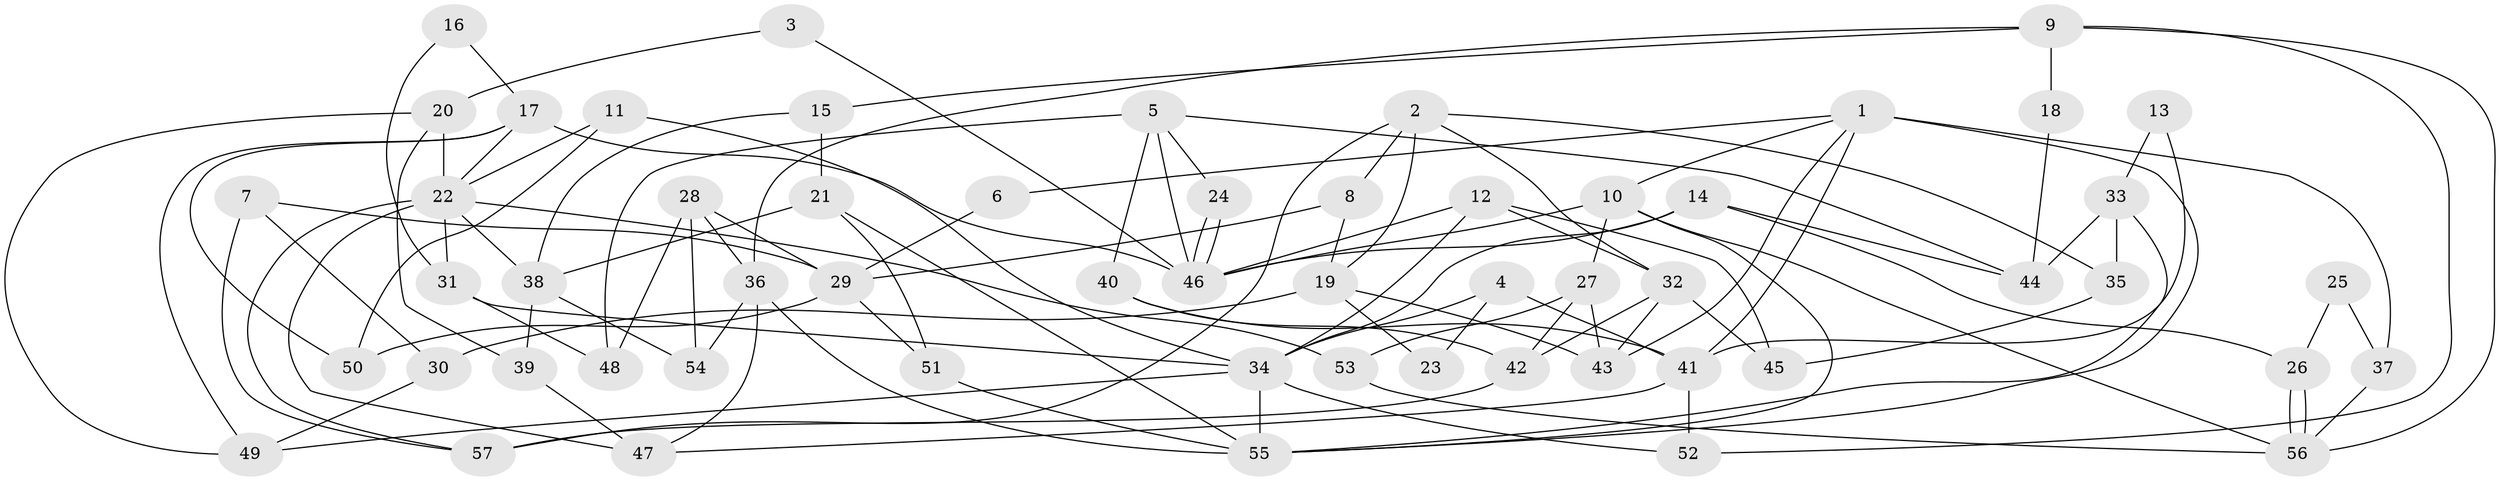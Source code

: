 // coarse degree distribution, {5: 0.14285714285714285, 2: 0.22857142857142856, 4: 0.2, 9: 0.05714285714285714, 3: 0.2, 13: 0.02857142857142857, 6: 0.05714285714285714, 7: 0.08571428571428572}
// Generated by graph-tools (version 1.1) at 2025/51/03/04/25 22:51:11]
// undirected, 57 vertices, 114 edges
graph export_dot {
  node [color=gray90,style=filled];
  1;
  2;
  3;
  4;
  5;
  6;
  7;
  8;
  9;
  10;
  11;
  12;
  13;
  14;
  15;
  16;
  17;
  18;
  19;
  20;
  21;
  22;
  23;
  24;
  25;
  26;
  27;
  28;
  29;
  30;
  31;
  32;
  33;
  34;
  35;
  36;
  37;
  38;
  39;
  40;
  41;
  42;
  43;
  44;
  45;
  46;
  47;
  48;
  49;
  50;
  51;
  52;
  53;
  54;
  55;
  56;
  57;
  1 -- 55;
  1 -- 41;
  1 -- 6;
  1 -- 10;
  1 -- 37;
  1 -- 43;
  2 -- 19;
  2 -- 32;
  2 -- 8;
  2 -- 35;
  2 -- 57;
  3 -- 46;
  3 -- 20;
  4 -- 34;
  4 -- 41;
  4 -- 23;
  5 -- 44;
  5 -- 46;
  5 -- 24;
  5 -- 40;
  5 -- 48;
  6 -- 29;
  7 -- 57;
  7 -- 29;
  7 -- 30;
  8 -- 19;
  8 -- 29;
  9 -- 56;
  9 -- 52;
  9 -- 15;
  9 -- 18;
  9 -- 36;
  10 -- 55;
  10 -- 27;
  10 -- 46;
  10 -- 56;
  11 -- 22;
  11 -- 50;
  11 -- 34;
  12 -- 34;
  12 -- 46;
  12 -- 32;
  12 -- 45;
  13 -- 33;
  13 -- 41;
  14 -- 46;
  14 -- 34;
  14 -- 26;
  14 -- 44;
  15 -- 38;
  15 -- 21;
  16 -- 17;
  16 -- 31;
  17 -- 49;
  17 -- 46;
  17 -- 22;
  17 -- 50;
  18 -- 44;
  19 -- 43;
  19 -- 30;
  19 -- 23;
  20 -- 22;
  20 -- 39;
  20 -- 49;
  21 -- 55;
  21 -- 38;
  21 -- 51;
  22 -- 57;
  22 -- 31;
  22 -- 38;
  22 -- 47;
  22 -- 53;
  24 -- 46;
  24 -- 46;
  25 -- 26;
  25 -- 37;
  26 -- 56;
  26 -- 56;
  27 -- 53;
  27 -- 42;
  27 -- 43;
  28 -- 48;
  28 -- 36;
  28 -- 29;
  28 -- 54;
  29 -- 50;
  29 -- 51;
  30 -- 49;
  31 -- 34;
  31 -- 48;
  32 -- 43;
  32 -- 42;
  32 -- 45;
  33 -- 55;
  33 -- 35;
  33 -- 44;
  34 -- 55;
  34 -- 49;
  34 -- 52;
  35 -- 45;
  36 -- 54;
  36 -- 47;
  36 -- 55;
  37 -- 56;
  38 -- 39;
  38 -- 54;
  39 -- 47;
  40 -- 42;
  40 -- 41;
  41 -- 47;
  41 -- 52;
  42 -- 57;
  51 -- 55;
  53 -- 56;
}
